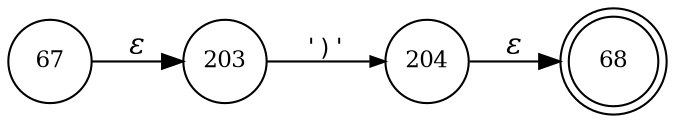 digraph ATN {
rankdir=LR;
s68[fontsize=11, label="68", shape=doublecircle, fixedsize=true, width=.6];
s67[fontsize=11,label="67", shape=circle, fixedsize=true, width=.55, peripheries=1];
s203[fontsize=11,label="203", shape=circle, fixedsize=true, width=.55, peripheries=1];
s204[fontsize=11,label="204", shape=circle, fixedsize=true, width=.55, peripheries=1];
s67 -> s203 [fontname="Times-Italic", label="&epsilon;"];
s203 -> s204 [fontsize=11, fontname="Courier", arrowsize=.7, label = "')'", arrowhead = normal];
s204 -> s68 [fontname="Times-Italic", label="&epsilon;"];
}